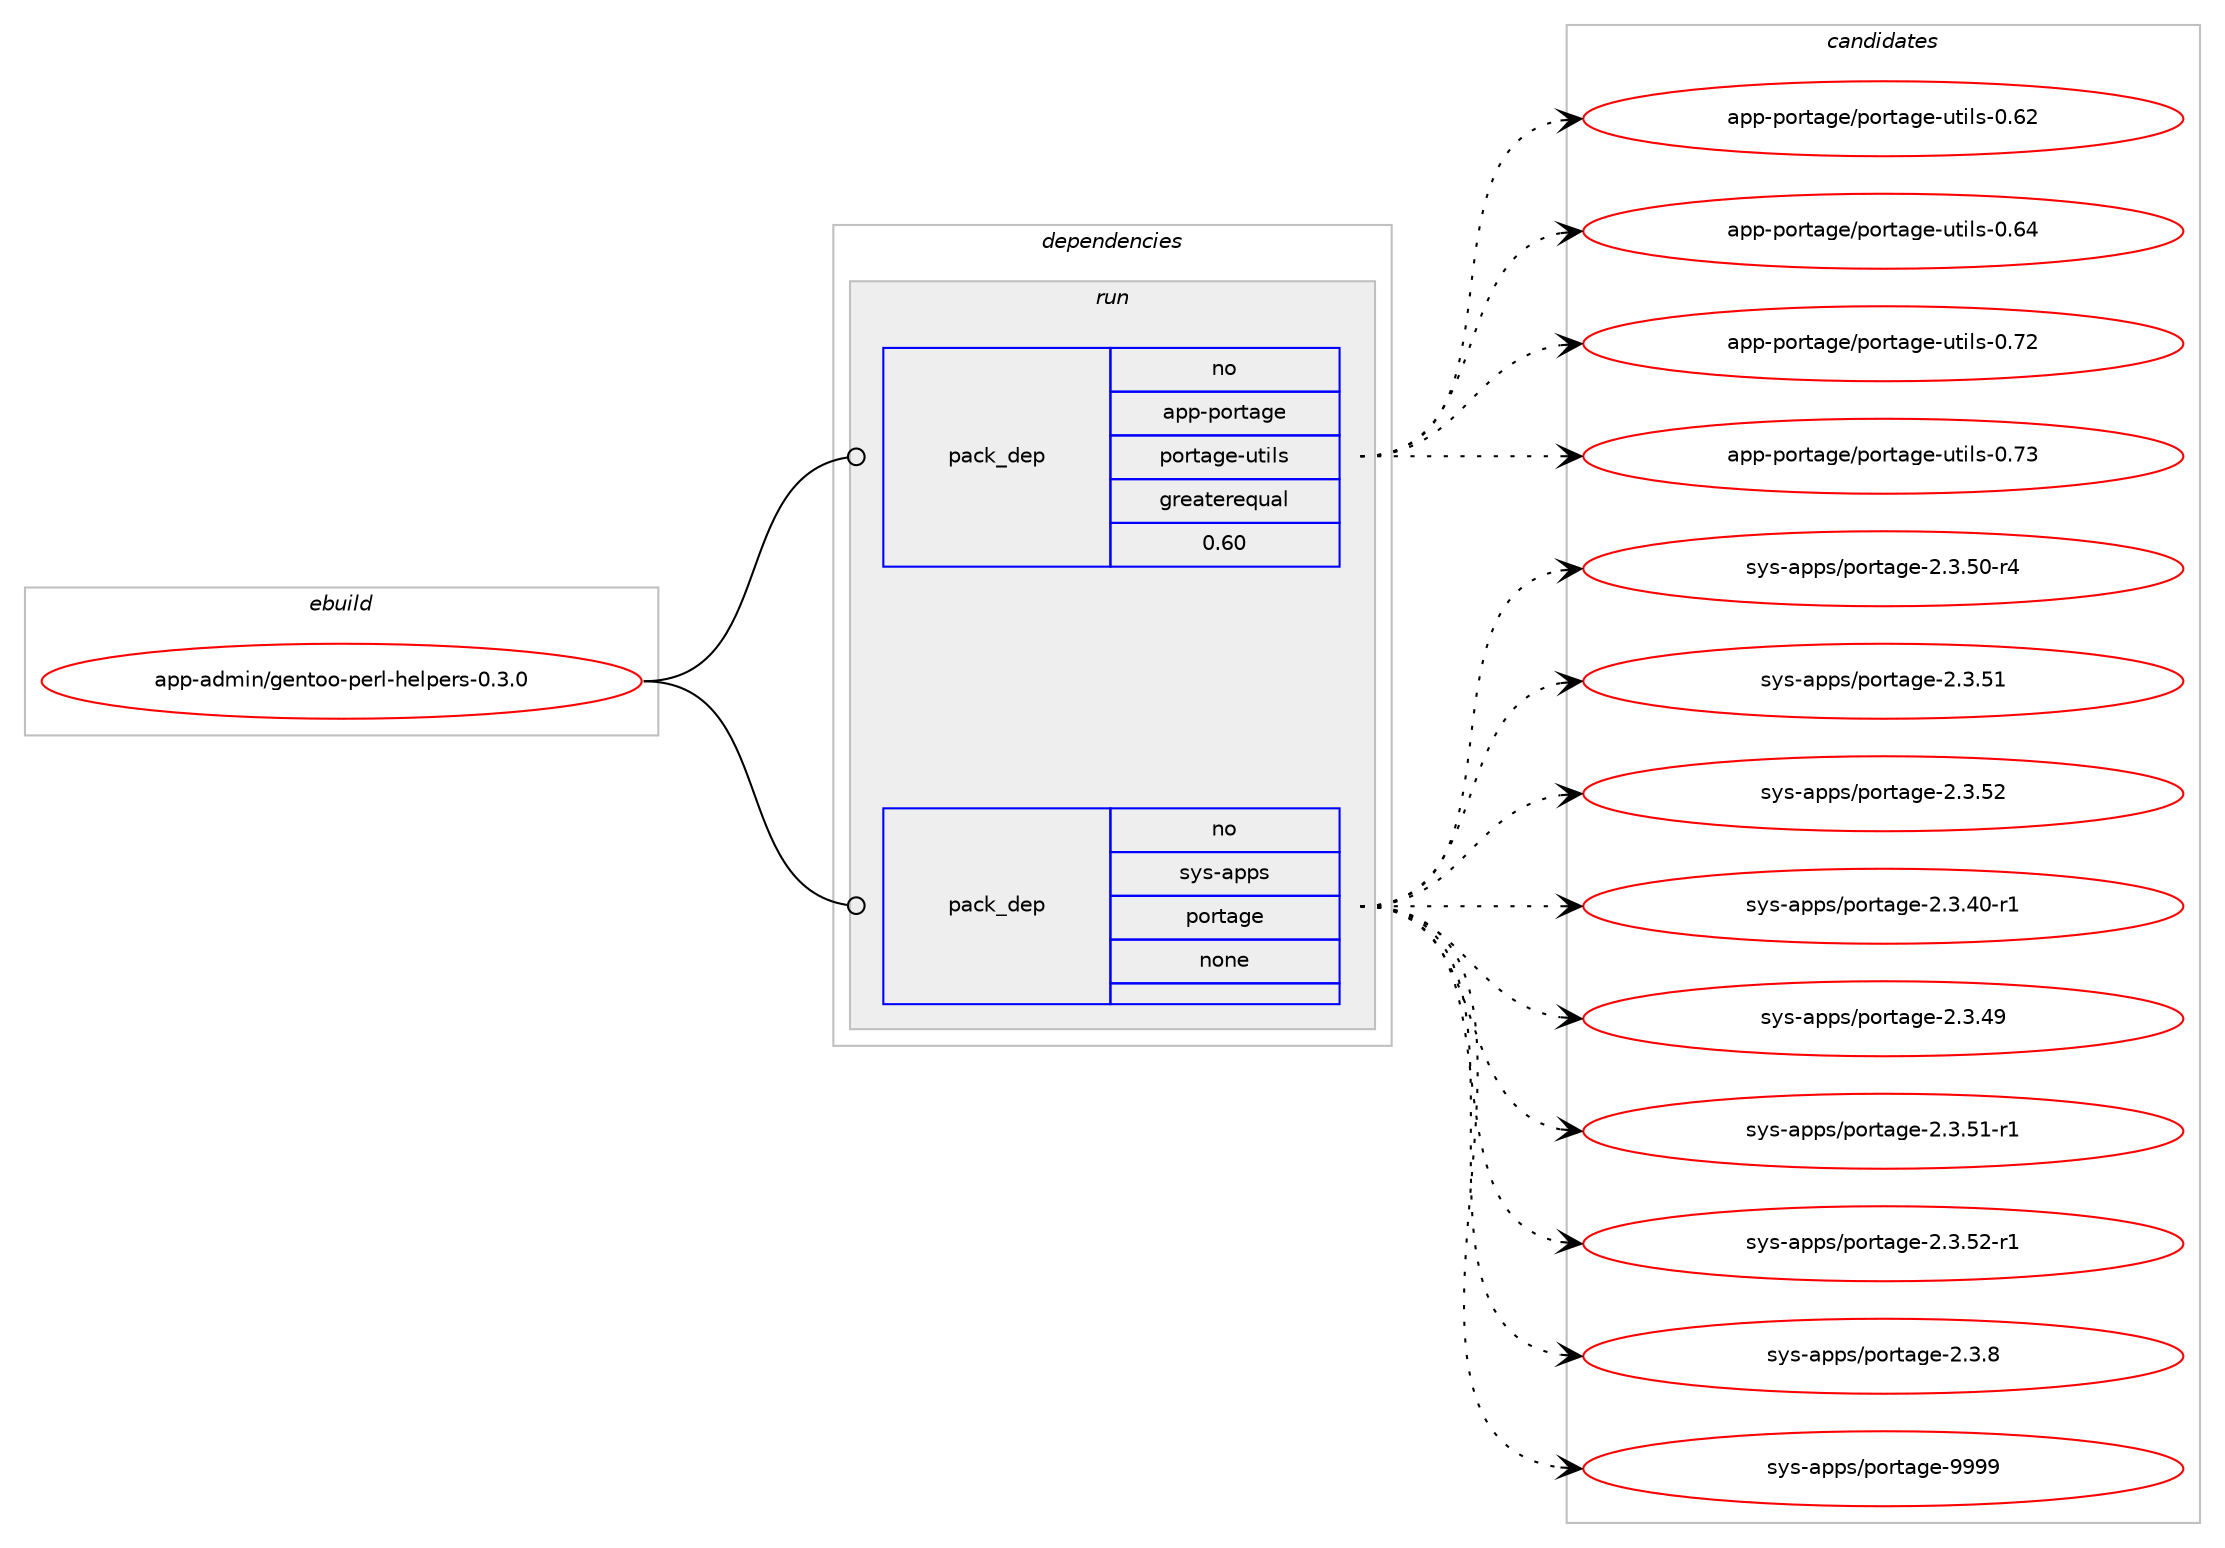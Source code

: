 digraph prolog {

# *************
# Graph options
# *************

newrank=true;
concentrate=true;
compound=true;
graph [rankdir=LR,fontname=Helvetica,fontsize=10,ranksep=1.5];#, ranksep=2.5, nodesep=0.2];
edge  [arrowhead=vee];
node  [fontname=Helvetica,fontsize=10];

# **********
# The ebuild
# **********

subgraph cluster_leftcol {
color=gray;
rank=same;
label=<<i>ebuild</i>>;
id [label="app-admin/gentoo-perl-helpers-0.3.0", color=red, width=4, href="../app-admin/gentoo-perl-helpers-0.3.0.svg"];
}

# ****************
# The dependencies
# ****************

subgraph cluster_midcol {
color=gray;
label=<<i>dependencies</i>>;
subgraph cluster_compile {
fillcolor="#eeeeee";
style=filled;
label=<<i>compile</i>>;
}
subgraph cluster_compileandrun {
fillcolor="#eeeeee";
style=filled;
label=<<i>compile and run</i>>;
}
subgraph cluster_run {
fillcolor="#eeeeee";
style=filled;
label=<<i>run</i>>;
subgraph pack382 {
dependency468 [label=<<TABLE BORDER="0" CELLBORDER="1" CELLSPACING="0" CELLPADDING="4" WIDTH="220"><TR><TD ROWSPAN="6" CELLPADDING="30">pack_dep</TD></TR><TR><TD WIDTH="110">no</TD></TR><TR><TD>app-portage</TD></TR><TR><TD>portage-utils</TD></TR><TR><TD>greaterequal</TD></TR><TR><TD>0.60</TD></TR></TABLE>>, shape=none, color=blue];
}
id:e -> dependency468:w [weight=20,style="solid",arrowhead="odot"];
subgraph pack383 {
dependency469 [label=<<TABLE BORDER="0" CELLBORDER="1" CELLSPACING="0" CELLPADDING="4" WIDTH="220"><TR><TD ROWSPAN="6" CELLPADDING="30">pack_dep</TD></TR><TR><TD WIDTH="110">no</TD></TR><TR><TD>sys-apps</TD></TR><TR><TD>portage</TD></TR><TR><TD>none</TD></TR><TR><TD></TD></TR></TABLE>>, shape=none, color=blue];
}
id:e -> dependency469:w [weight=20,style="solid",arrowhead="odot"];
}
}

# **************
# The candidates
# **************

subgraph cluster_choices {
rank=same;
color=gray;
label=<<i>candidates</i>>;

subgraph choice382 {
color=black;
nodesep=1;
choice9711211245112111114116971031014711211111411697103101451171161051081154548465450 [label="app-portage/portage-utils-0.62", color=red, width=4,href="../app-portage/portage-utils-0.62.svg"];
choice9711211245112111114116971031014711211111411697103101451171161051081154548465452 [label="app-portage/portage-utils-0.64", color=red, width=4,href="../app-portage/portage-utils-0.64.svg"];
choice9711211245112111114116971031014711211111411697103101451171161051081154548465550 [label="app-portage/portage-utils-0.72", color=red, width=4,href="../app-portage/portage-utils-0.72.svg"];
choice9711211245112111114116971031014711211111411697103101451171161051081154548465551 [label="app-portage/portage-utils-0.73", color=red, width=4,href="../app-portage/portage-utils-0.73.svg"];
dependency468:e -> choice9711211245112111114116971031014711211111411697103101451171161051081154548465450:w [style=dotted,weight="100"];
dependency468:e -> choice9711211245112111114116971031014711211111411697103101451171161051081154548465452:w [style=dotted,weight="100"];
dependency468:e -> choice9711211245112111114116971031014711211111411697103101451171161051081154548465550:w [style=dotted,weight="100"];
dependency468:e -> choice9711211245112111114116971031014711211111411697103101451171161051081154548465551:w [style=dotted,weight="100"];
}
subgraph choice383 {
color=black;
nodesep=1;
choice11512111545971121121154711211111411697103101455046514653484511452 [label="sys-apps/portage-2.3.50-r4", color=red, width=4,href="../sys-apps/portage-2.3.50-r4.svg"];
choice1151211154597112112115471121111141169710310145504651465349 [label="sys-apps/portage-2.3.51", color=red, width=4,href="../sys-apps/portage-2.3.51.svg"];
choice1151211154597112112115471121111141169710310145504651465350 [label="sys-apps/portage-2.3.52", color=red, width=4,href="../sys-apps/portage-2.3.52.svg"];
choice11512111545971121121154711211111411697103101455046514652484511449 [label="sys-apps/portage-2.3.40-r1", color=red, width=4,href="../sys-apps/portage-2.3.40-r1.svg"];
choice1151211154597112112115471121111141169710310145504651465257 [label="sys-apps/portage-2.3.49", color=red, width=4,href="../sys-apps/portage-2.3.49.svg"];
choice11512111545971121121154711211111411697103101455046514653494511449 [label="sys-apps/portage-2.3.51-r1", color=red, width=4,href="../sys-apps/portage-2.3.51-r1.svg"];
choice11512111545971121121154711211111411697103101455046514653504511449 [label="sys-apps/portage-2.3.52-r1", color=red, width=4,href="../sys-apps/portage-2.3.52-r1.svg"];
choice11512111545971121121154711211111411697103101455046514656 [label="sys-apps/portage-2.3.8", color=red, width=4,href="../sys-apps/portage-2.3.8.svg"];
choice115121115459711211211547112111114116971031014557575757 [label="sys-apps/portage-9999", color=red, width=4,href="../sys-apps/portage-9999.svg"];
dependency469:e -> choice11512111545971121121154711211111411697103101455046514653484511452:w [style=dotted,weight="100"];
dependency469:e -> choice1151211154597112112115471121111141169710310145504651465349:w [style=dotted,weight="100"];
dependency469:e -> choice1151211154597112112115471121111141169710310145504651465350:w [style=dotted,weight="100"];
dependency469:e -> choice11512111545971121121154711211111411697103101455046514652484511449:w [style=dotted,weight="100"];
dependency469:e -> choice1151211154597112112115471121111141169710310145504651465257:w [style=dotted,weight="100"];
dependency469:e -> choice11512111545971121121154711211111411697103101455046514653494511449:w [style=dotted,weight="100"];
dependency469:e -> choice11512111545971121121154711211111411697103101455046514653504511449:w [style=dotted,weight="100"];
dependency469:e -> choice11512111545971121121154711211111411697103101455046514656:w [style=dotted,weight="100"];
dependency469:e -> choice115121115459711211211547112111114116971031014557575757:w [style=dotted,weight="100"];
}
}

}
